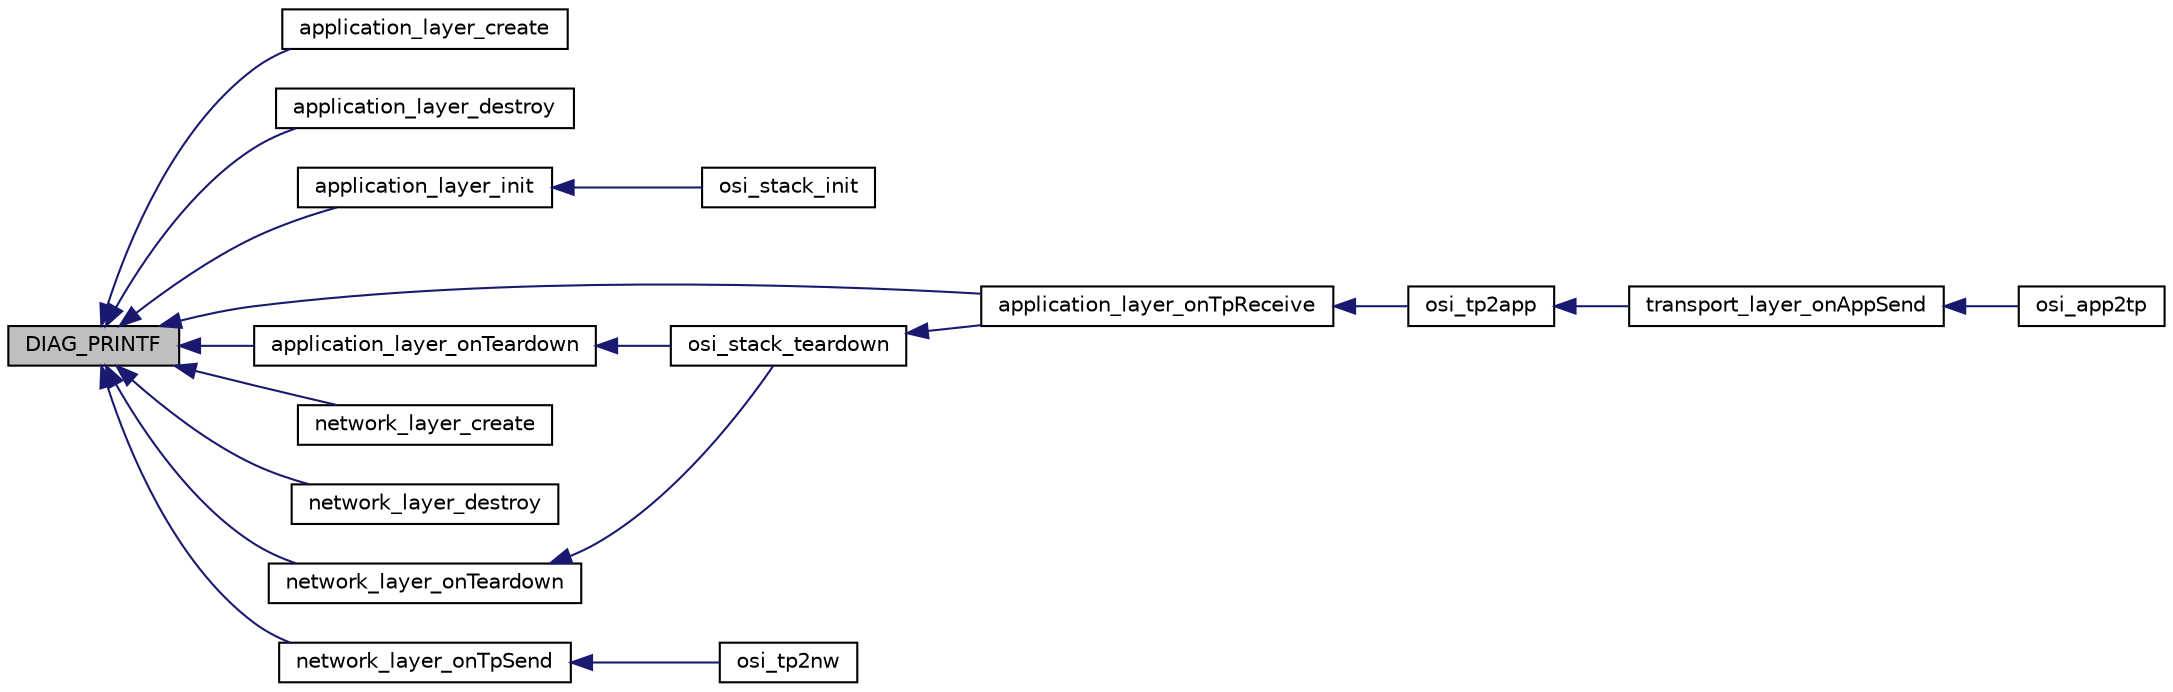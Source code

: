 digraph "DIAG_PRINTF"
{
  edge [fontname="Helvetica",fontsize="10",labelfontname="Helvetica",labelfontsize="10"];
  node [fontname="Helvetica",fontsize="10",shape=record];
  rankdir="LR";
  Node1 [label="DIAG_PRINTF",height=0.2,width=0.4,color="black", fillcolor="grey75", style="filled", fontcolor="black"];
  Node1 -> Node2 [dir="back",color="midnightblue",fontsize="10",style="solid",fontname="Helvetica"];
  Node2 [label="application_layer_create",height=0.2,width=0.4,color="black", fillcolor="white", style="filled",URL="$application__layer_8h.html#af67014cf5841fcf7a9f819dc43a476d5",tooltip="Creates a new application layer instance for the specified OSI-stack."];
  Node1 -> Node3 [dir="back",color="midnightblue",fontsize="10",style="solid",fontname="Helvetica"];
  Node3 [label="application_layer_destroy",height=0.2,width=0.4,color="black", fillcolor="white", style="filled",URL="$application__layer_8h.html#a5d8a5a6afcc9a98211945df60b720400",tooltip="Frees the memory occupied by the specified application layer."];
  Node1 -> Node4 [dir="back",color="midnightblue",fontsize="10",style="solid",fontname="Helvetica"];
  Node4 [label="application_layer_init",height=0.2,width=0.4,color="black", fillcolor="white", style="filled",URL="$application__layer_8h.html#a73058e4fd43d0be1abd48c2256dcabc3",tooltip="Initializes the specified application layer code after all components in the OSI stack have been crea..."];
  Node4 -> Node5 [dir="back",color="midnightblue",fontsize="10",style="solid",fontname="Helvetica"];
  Node5 [label="osi_stack_init",height=0.2,width=0.4,color="black", fillcolor="white", style="filled",URL="$osi_8h.html#aaede8908d48b81065dcf9be92e3f24c8",tooltip="Initializes the specified OSI-stack."];
  Node1 -> Node6 [dir="back",color="midnightblue",fontsize="10",style="solid",fontname="Helvetica"];
  Node6 [label="application_layer_onTpReceive",height=0.2,width=0.4,color="black", fillcolor="white", style="filled",URL="$application__layer_8h.html#aaaf3b795728e090b972d5e6275ebd7a0",tooltip="Called when the application layer receives data from the underlying transport layer."];
  Node6 -> Node7 [dir="back",color="midnightblue",fontsize="10",style="solid",fontname="Helvetica"];
  Node7 [label="osi_tp2app",height=0.2,width=0.4,color="black", fillcolor="white", style="filled",URL="$transport__layer_8h.html#a1cb72211219b09c8f91a14681c6b7111",tooltip="Pushes application layer data from the receiving transport layer to the application layer above it in..."];
  Node7 -> Node8 [dir="back",color="midnightblue",fontsize="10",style="solid",fontname="Helvetica"];
  Node8 [label="transport_layer_onAppSend",height=0.2,width=0.4,color="black", fillcolor="white", style="filled",URL="$transport__layer_8h.html#a4b6229667d4001960c2cc207960c83d3",tooltip="Handles an incoming request from the application to transmit the specified data.  Students are requir..."];
  Node8 -> Node9 [dir="back",color="midnightblue",fontsize="10",style="solid",fontname="Helvetica"];
  Node9 [label="osi_app2tp",height=0.2,width=0.4,color="black", fillcolor="white", style="filled",URL="$application__layer_8h.html#a567f8c4c221a4d4e2a4da6ca7cc9597d",tooltip="Pushes application layer data down to the transport layer in the OSI-stack."];
  Node1 -> Node10 [dir="back",color="midnightblue",fontsize="10",style="solid",fontname="Helvetica"];
  Node10 [label="application_layer_onTeardown",height=0.2,width=0.4,color="black", fillcolor="white", style="filled",URL="$application__layer_8h.html#ad7df53cfb164e6c547c6b5536aa66274",tooltip="Called when the application layer is being torn down as part of the OSI-stack being torn down..."];
  Node10 -> Node11 [dir="back",color="midnightblue",fontsize="10",style="solid",fontname="Helvetica"];
  Node11 [label="osi_stack_teardown",height=0.2,width=0.4,color="black", fillcolor="white", style="filled",URL="$osi_8h.html#a76b52a7c4c8a2434e13a54f4990b31f5",tooltip="Tears down the specified network OSI-stack."];
  Node11 -> Node6 [dir="back",color="midnightblue",fontsize="10",style="solid",fontname="Helvetica"];
  Node1 -> Node12 [dir="back",color="midnightblue",fontsize="10",style="solid",fontname="Helvetica"];
  Node12 [label="network_layer_create",height=0.2,width=0.4,color="black", fillcolor="white", style="filled",URL="$network__layer_8h.html#ac8f996945fea275254814a4bb72454b8",tooltip="Creates a new network layer instance for the specified OSI-stack."];
  Node1 -> Node13 [dir="back",color="midnightblue",fontsize="10",style="solid",fontname="Helvetica"];
  Node13 [label="network_layer_destroy",height=0.2,width=0.4,color="black", fillcolor="white", style="filled",URL="$network__layer_8h.html#ad8103f82f945540811530cfaa8d42e88",tooltip="Frees the memory occupied by the specified network layer."];
  Node1 -> Node14 [dir="back",color="midnightblue",fontsize="10",style="solid",fontname="Helvetica"];
  Node14 [label="network_layer_onTeardown",height=0.2,width=0.4,color="black", fillcolor="white", style="filled",URL="$network__layer_8h.html#ad12c77f6be42423285bfcb7473a441d0",tooltip="Called when the network layer is being torn down as part of the OSI-stack being torn down..."];
  Node14 -> Node11 [dir="back",color="midnightblue",fontsize="10",style="solid",fontname="Helvetica"];
  Node1 -> Node15 [dir="back",color="midnightblue",fontsize="10",style="solid",fontname="Helvetica"];
  Node15 [label="network_layer_onTpSend",height=0.2,width=0.4,color="black", fillcolor="white", style="filled",URL="$network__layer_8h.html#a9b1e0021c6f60e8d19996d881c9e3cbc",tooltip="Called when the network layer receives a transport package to transmit from the transport layer above..."];
  Node15 -> Node16 [dir="back",color="midnightblue",fontsize="10",style="solid",fontname="Helvetica"];
  Node16 [label="osi_tp2nw",height=0.2,width=0.4,color="black", fillcolor="white", style="filled",URL="$transport__layer_8h.html#a664fb871a5465e582ef4ad30c8d9946e",tooltip="Pushes a transport package from the transport layer to the underlying network layer in the OSI-stack..."];
}
